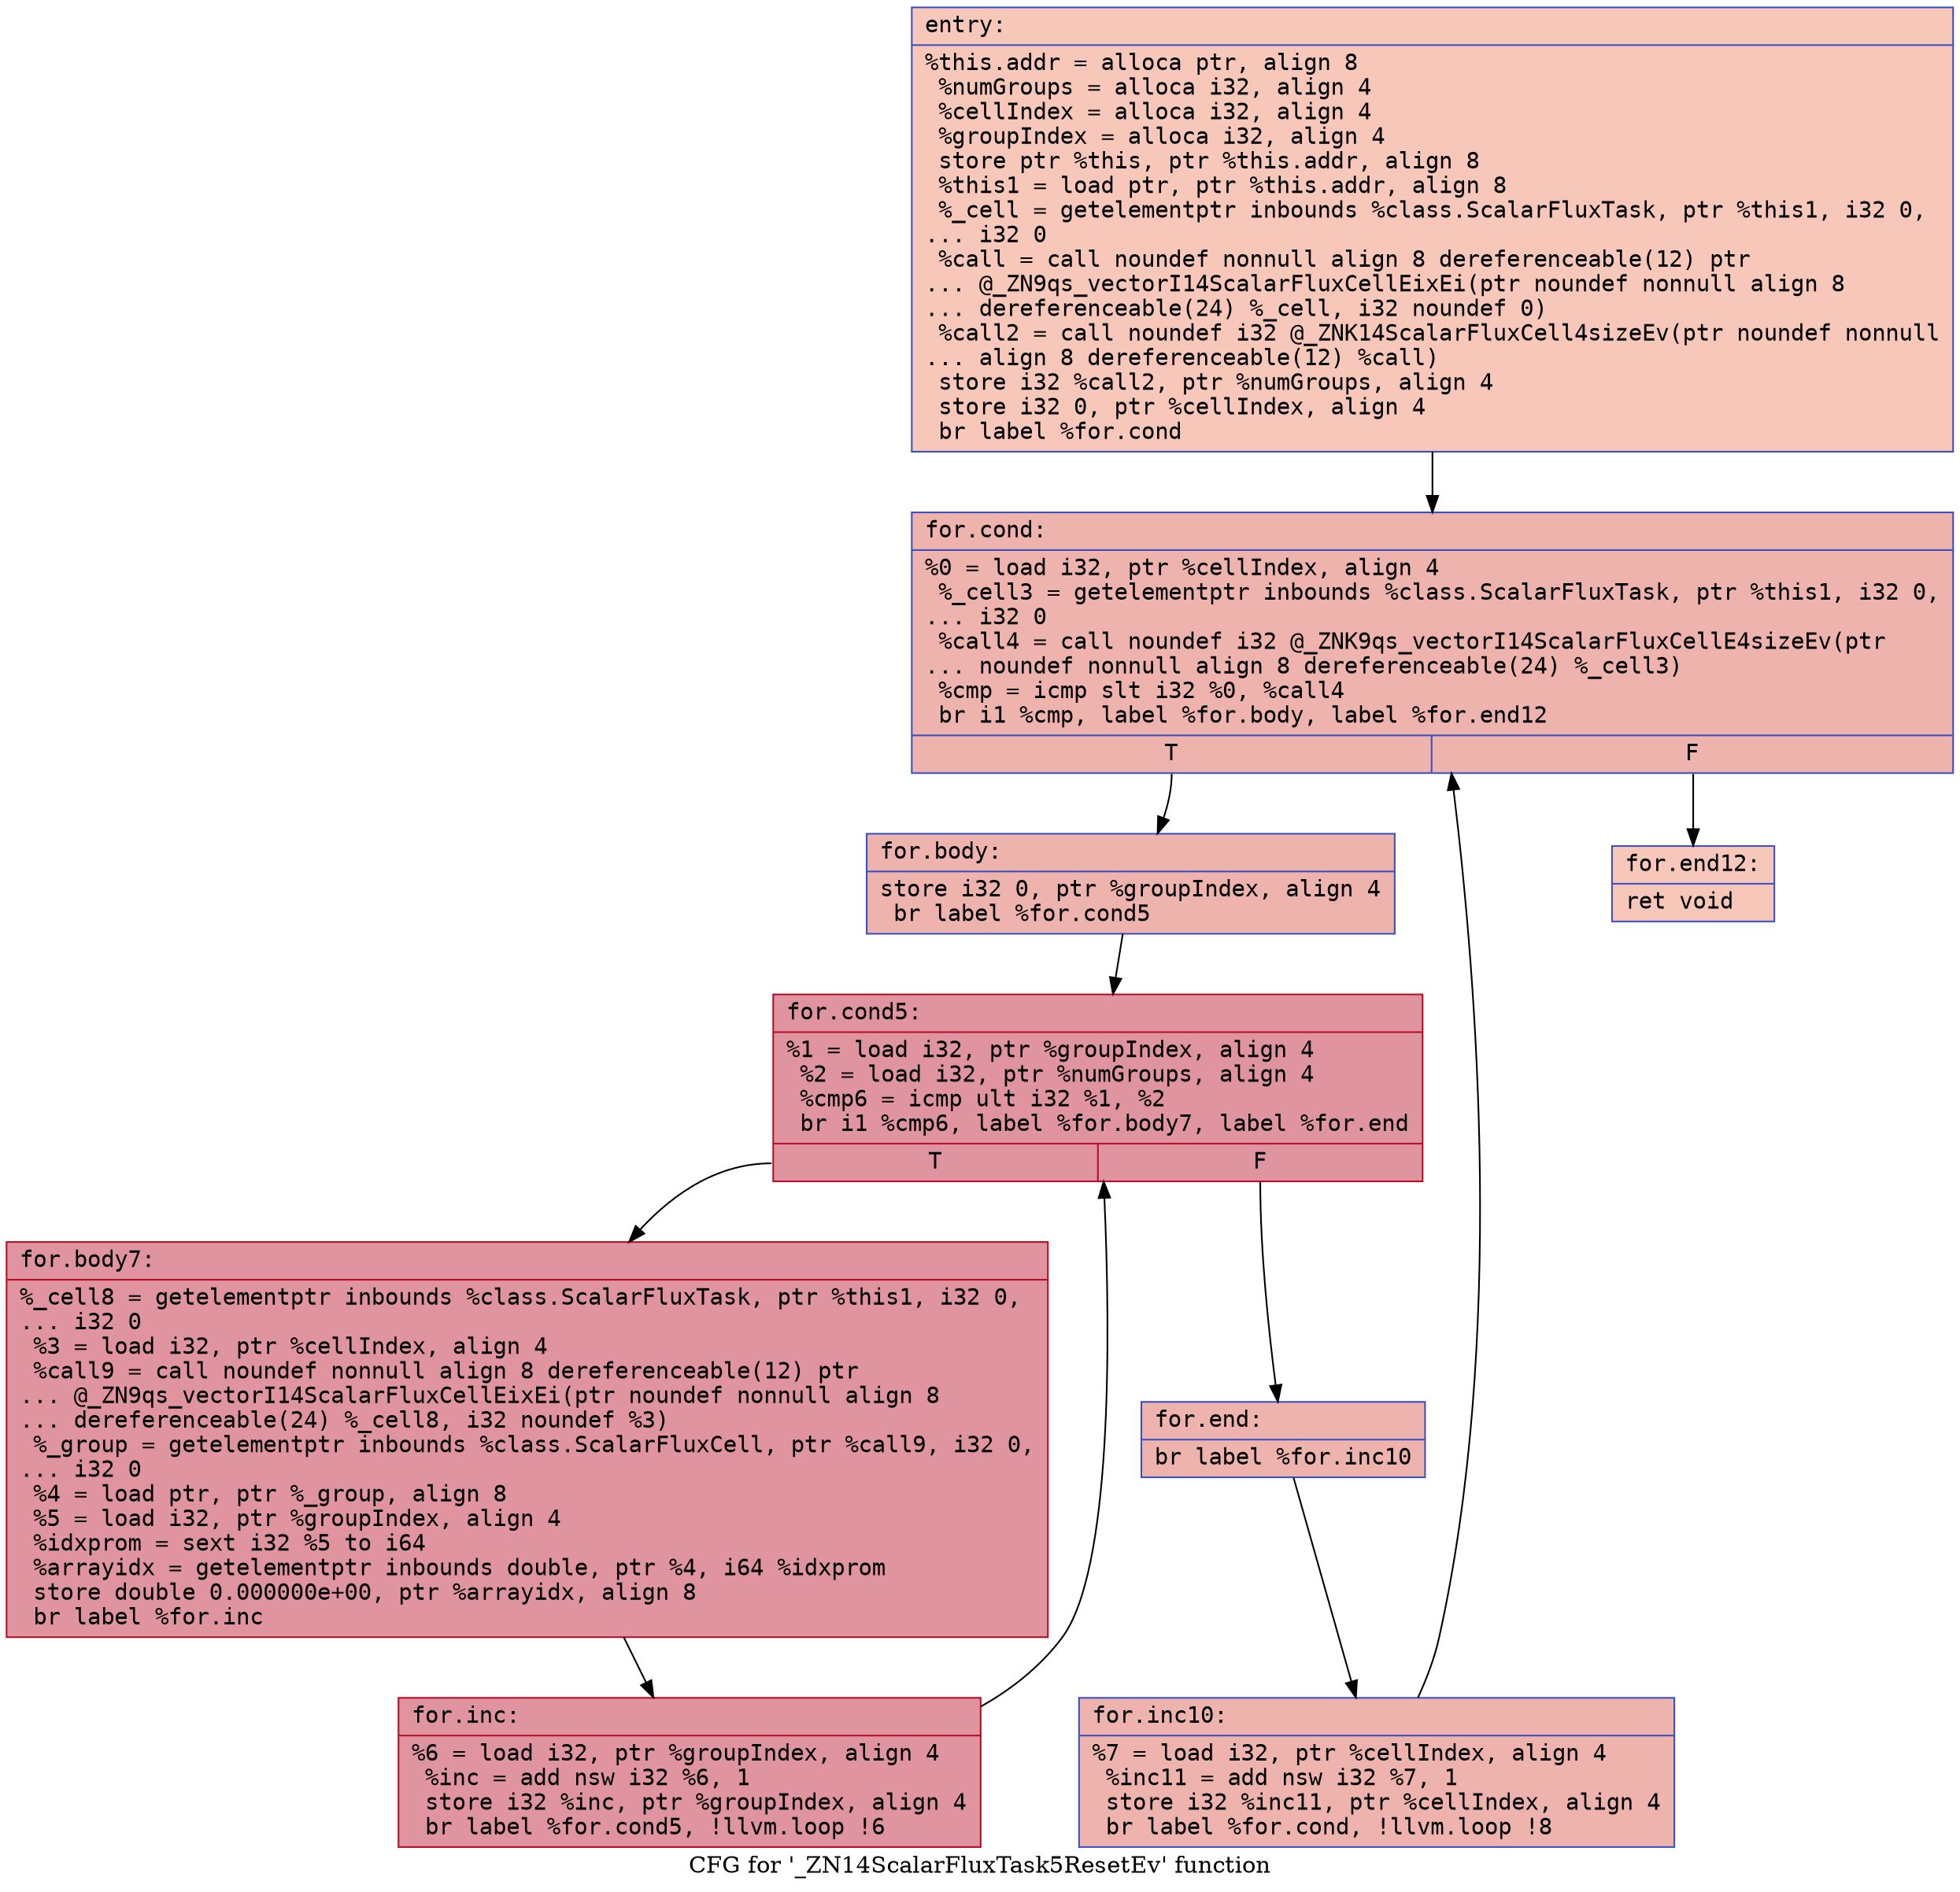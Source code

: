 digraph "CFG for '_ZN14ScalarFluxTask5ResetEv' function" {
	label="CFG for '_ZN14ScalarFluxTask5ResetEv' function";

	Node0x556c3c7463b0 [shape=record,color="#3d50c3ff", style=filled, fillcolor="#ec7f6370" fontname="Courier",label="{entry:\l|  %this.addr = alloca ptr, align 8\l  %numGroups = alloca i32, align 4\l  %cellIndex = alloca i32, align 4\l  %groupIndex = alloca i32, align 4\l  store ptr %this, ptr %this.addr, align 8\l  %this1 = load ptr, ptr %this.addr, align 8\l  %_cell = getelementptr inbounds %class.ScalarFluxTask, ptr %this1, i32 0,\l... i32 0\l  %call = call noundef nonnull align 8 dereferenceable(12) ptr\l... @_ZN9qs_vectorI14ScalarFluxCellEixEi(ptr noundef nonnull align 8\l... dereferenceable(24) %_cell, i32 noundef 0)\l  %call2 = call noundef i32 @_ZNK14ScalarFluxCell4sizeEv(ptr noundef nonnull\l... align 8 dereferenceable(12) %call)\l  store i32 %call2, ptr %numGroups, align 4\l  store i32 0, ptr %cellIndex, align 4\l  br label %for.cond\l}"];
	Node0x556c3c7463b0 -> Node0x556c3c746bf0[tooltip="entry -> for.cond\nProbability 100.00%" ];
	Node0x556c3c746bf0 [shape=record,color="#3d50c3ff", style=filled, fillcolor="#d6524470" fontname="Courier",label="{for.cond:\l|  %0 = load i32, ptr %cellIndex, align 4\l  %_cell3 = getelementptr inbounds %class.ScalarFluxTask, ptr %this1, i32 0,\l... i32 0\l  %call4 = call noundef i32 @_ZNK9qs_vectorI14ScalarFluxCellE4sizeEv(ptr\l... noundef nonnull align 8 dereferenceable(24) %_cell3)\l  %cmp = icmp slt i32 %0, %call4\l  br i1 %cmp, label %for.body, label %for.end12\l|{<s0>T|<s1>F}}"];
	Node0x556c3c746bf0:s0 -> Node0x556c3c76e0c0[tooltip="for.cond -> for.body\nProbability 96.88%" ];
	Node0x556c3c746bf0:s1 -> Node0x556c3c76e110[tooltip="for.cond -> for.end12\nProbability 3.12%" ];
	Node0x556c3c76e0c0 [shape=record,color="#3d50c3ff", style=filled, fillcolor="#d6524470" fontname="Courier",label="{for.body:\l|  store i32 0, ptr %groupIndex, align 4\l  br label %for.cond5\l}"];
	Node0x556c3c76e0c0 -> Node0x556c3c76e2e0[tooltip="for.body -> for.cond5\nProbability 100.00%" ];
	Node0x556c3c76e2e0 [shape=record,color="#b70d28ff", style=filled, fillcolor="#b70d2870" fontname="Courier",label="{for.cond5:\l|  %1 = load i32, ptr %groupIndex, align 4\l  %2 = load i32, ptr %numGroups, align 4\l  %cmp6 = icmp ult i32 %1, %2\l  br i1 %cmp6, label %for.body7, label %for.end\l|{<s0>T|<s1>F}}"];
	Node0x556c3c76e2e0:s0 -> Node0x556c3c76e580[tooltip="for.cond5 -> for.body7\nProbability 96.88%" ];
	Node0x556c3c76e2e0:s1 -> Node0x556c3c76e600[tooltip="for.cond5 -> for.end\nProbability 3.12%" ];
	Node0x556c3c76e580 [shape=record,color="#b70d28ff", style=filled, fillcolor="#b70d2870" fontname="Courier",label="{for.body7:\l|  %_cell8 = getelementptr inbounds %class.ScalarFluxTask, ptr %this1, i32 0,\l... i32 0\l  %3 = load i32, ptr %cellIndex, align 4\l  %call9 = call noundef nonnull align 8 dereferenceable(12) ptr\l... @_ZN9qs_vectorI14ScalarFluxCellEixEi(ptr noundef nonnull align 8\l... dereferenceable(24) %_cell8, i32 noundef %3)\l  %_group = getelementptr inbounds %class.ScalarFluxCell, ptr %call9, i32 0,\l... i32 0\l  %4 = load ptr, ptr %_group, align 8\l  %5 = load i32, ptr %groupIndex, align 4\l  %idxprom = sext i32 %5 to i64\l  %arrayidx = getelementptr inbounds double, ptr %4, i64 %idxprom\l  store double 0.000000e+00, ptr %arrayidx, align 8\l  br label %for.inc\l}"];
	Node0x556c3c76e580 -> Node0x556c3c76df10[tooltip="for.body7 -> for.inc\nProbability 100.00%" ];
	Node0x556c3c76df10 [shape=record,color="#b70d28ff", style=filled, fillcolor="#b70d2870" fontname="Courier",label="{for.inc:\l|  %6 = load i32, ptr %groupIndex, align 4\l  %inc = add nsw i32 %6, 1\l  store i32 %inc, ptr %groupIndex, align 4\l  br label %for.cond5, !llvm.loop !6\l}"];
	Node0x556c3c76df10 -> Node0x556c3c76e2e0[tooltip="for.inc -> for.cond5\nProbability 100.00%" ];
	Node0x556c3c76e600 [shape=record,color="#3d50c3ff", style=filled, fillcolor="#d6524470" fontname="Courier",label="{for.end:\l|  br label %for.inc10\l}"];
	Node0x556c3c76e600 -> Node0x556c3c76f3b0[tooltip="for.end -> for.inc10\nProbability 100.00%" ];
	Node0x556c3c76f3b0 [shape=record,color="#3d50c3ff", style=filled, fillcolor="#d6524470" fontname="Courier",label="{for.inc10:\l|  %7 = load i32, ptr %cellIndex, align 4\l  %inc11 = add nsw i32 %7, 1\l  store i32 %inc11, ptr %cellIndex, align 4\l  br label %for.cond, !llvm.loop !8\l}"];
	Node0x556c3c76f3b0 -> Node0x556c3c746bf0[tooltip="for.inc10 -> for.cond\nProbability 100.00%" ];
	Node0x556c3c76e110 [shape=record,color="#3d50c3ff", style=filled, fillcolor="#ec7f6370" fontname="Courier",label="{for.end12:\l|  ret void\l}"];
}
